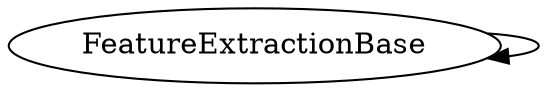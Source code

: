 /* Created by mdot for Matlab */
digraph m2html {
  FeatureExtractionBase -> FeatureExtractionBase;

  FeatureExtractionBase [URL="FeatureExtractionBase.html"];
}